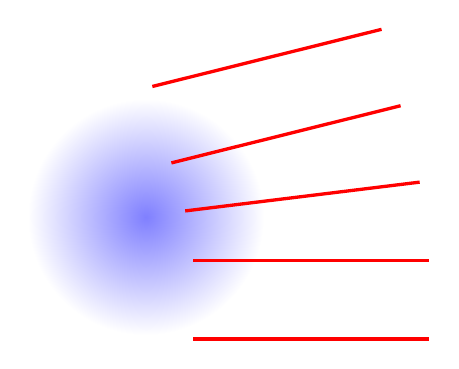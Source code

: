 %
% Brechung nach dem Prinzip von Huygens


\begin{tikzpicture}
  [every label/.style={color=black}]

  
  %

  \shade [inner color=blue!50!white, outer color=white] (-.6,0.55) circle (1.5cm);

  \coordinate (A) at (0,0);
  \coordinate (B) at (3,0);
  \draw [very thick, color=red] (A) -- (B);

  \path (B) ++ (97:1cm) coordinate (Bs);
  \path (Bs) ++ ($ (A)!1!187:(B) $) coordinate (As);
  \draw [very thick, color=red] (As) -- (Bs);

  \path (Bs) ++ (104:1cm) coordinate (Bss);
  \path (Bss) ++ ($ (A)!1!194:(B) $) coordinate (Ass);
  \draw [very thick, color=red] (Ass) -- (Bss);

  \draw [very thick, color=red] (A) ++ (0,-1) --++ ($ (B)-(A) $);
  \draw [very thick, color=red] (Bss) ++ (104:1cm) --++ ($ (A)!1!194:(B) $);

  
  % \fill [fill=blue!15!white] (0,0) rectangle (6,-2);
  % \draw [thick] (0,0) -- (6,0);
  % \coordinate[label=below left:$A$] (A) at (3,0);
  % \path (A) ++ (2,0) coordinate[label=below right:$D$] (D);

  % \draw [very thick, color=red, -<, >=stealth] (A) --++ (150:2.5) node(ray1Start){};
  % \path [name path=rayStart] (ray1Start.center) --++ (60:2.5);
  % \path [name path=ray2] (A) ++ (2,0) --++ (150:6);
  % \draw [very thick, color=red, name intersections={of=rayStart and ray2,
  %   by=ray2Start}, -<, >=stealth] (A) ++ (2,0) -- (ray2Start);

  % \path (ray2Start) ++ (-30:2.5) coordinate[label=above:$B$] (B);
  % \draw [color=red] (A) -- (B);


  % \draw [thick, color=blue] (A) ++ (.8,0) arc (0:-180:.8cm);
  % \draw [thick, color=blue]
  %   let \p1 = ($(B)-(D)$)
  %   in (B) ++ (-30:{veclen(\x1,\y1)}) arc (-30:140:{veclen(\x1,\y1)})
  %      (B) ++ (150:{veclen(\x1,\y1)}) coordinate (Bs)
  %      (A) ++ (150:{veclen(\x1,\y1)}) coordinate (As);

  % \draw [color=red] (As) -- (Bs);

  % \node [circle] (circleSmall) at (A) [minimum size=2*.8cm,
  %   inner sep=0]{};
  % \draw [color=red] (D) -- (tangent cs:node=circleSmall, point={(D)},
  %   solution=2) coordinate[label=below left:$C$] (C);


  % \path (C) ++ ($ (C)-(A) $) coordinate (Cs);
  % \path (D) ++ ($ (C)-(A) $) coordinate (Ds);
  % \draw [very thick, color=red, ->, >=stealth] (A) -- (C) -- ($ (C)!1.4!(Cs) $);
  % \draw [very thick, color=red, ->, >=stealth] (D) -- ($ (D)!1.4!(Ds) $);
  % \draw [color=red] (Cs) -- (Ds);

  % \foreach \point in {A,B,C,D}
  %   \draw [black, fill=white] (\point) circle (.6mm);


\end{tikzpicture}
